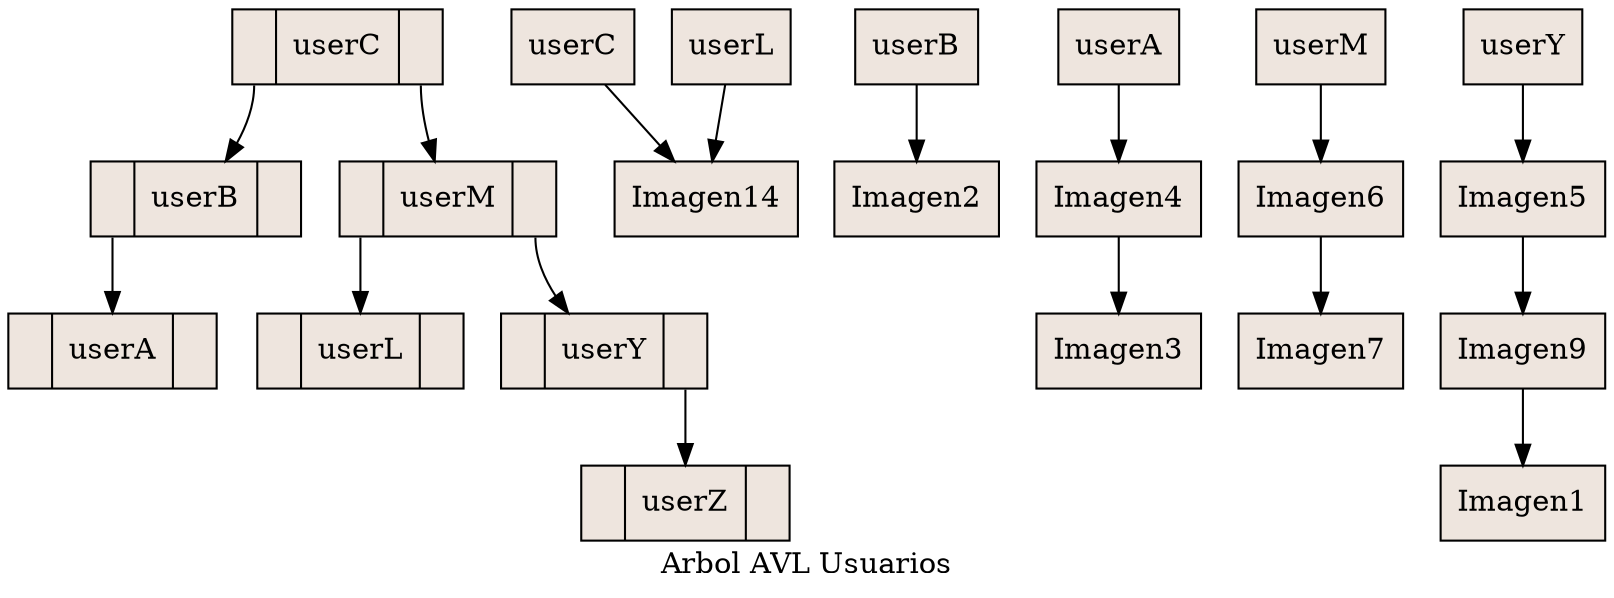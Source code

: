 digraph grafica{
rankdir=TB;
 label="Arbol AVL Usuarios"; 
 node [shape = record, style=filled, fillcolor=seashell2];
nodouserC [ label = "<C0>|userC|<C1>"];
nodouserB [ label = "<C0>|userB|<C1>"];
nodouserA [ label = "<C0>|userA|<C1>"];
nodouserM [ label = "<C0>|userM|<C1>"];
nodouserL [ label = "<C0>|userL|<C1>"];
nodouserY [ label = "<C0>|userY|<C1>"];
nodouserZ [ label = "<C0>|userZ|<C1>"];
nodouserC:C0->nodouserB
nodouserC:C1->nodouserM
nodouserB:C0->nodouserA
nodouserM:C0->nodouserL
nodouserM:C1->nodouserY
nodouserY:C1->nodouserZ

userC->Imagen14
userB->Imagen2
userA->Imagen4
Imagen4->Imagen3
userM->Imagen6
Imagen6->Imagen7
userL->Imagen14
userY->Imagen5
Imagen5->Imagen9
Imagen9->Imagen1
}